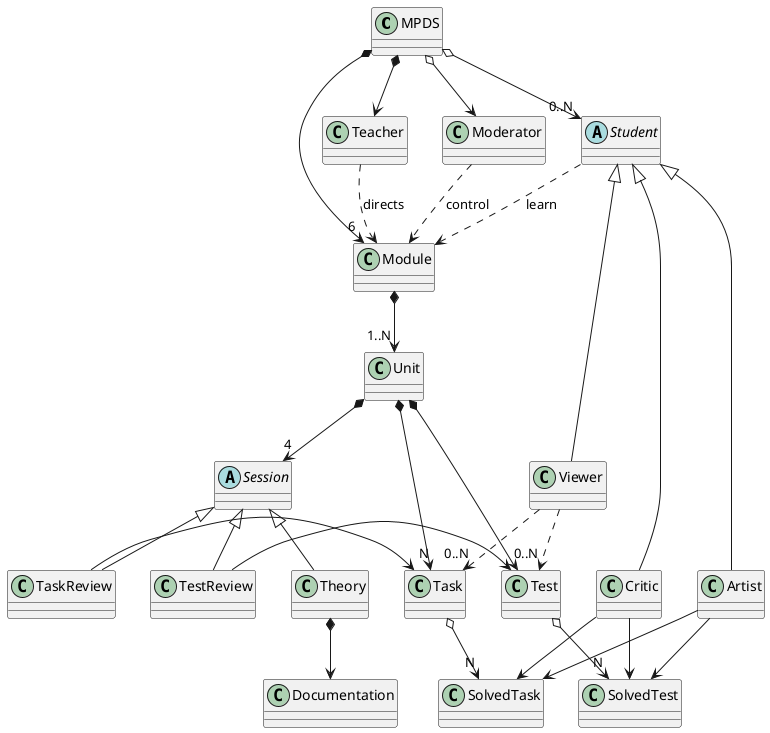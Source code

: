 @startuml

class MPDS
class Teacher
class Moderator
abstract class Student
class Viewer
class Artist
class Critic
class Module
class Unit
abstract class Session
class Theory
class TaskReview
class TestReview
class Documentation
class Task
class Test
class SolvedTask
class SolvedTest


MPDS *-down-> Teacher
MPDS o-down-> Moderator
MPDS o-down-> "0..N" Student
MPDS *-down-> "6" Module
Module *-down-> "1..N" Unit
Unit *-down-> "4" Session
Unit *-down-> "N" Task
Unit *-down-> Test
Session <|-down- Theory
Session <|-down- TaskReview
Session <|-down- TestReview
Theory *-down-> Documentation

Task o-down-> "N" SolvedTask
Test o-down-> "N" SolvedTest
TaskReview -right-> Task
TestReview -right-> Test

Teacher .down.> Module : directs
Moderator .down.> Module: control
Student .down.> Module: learn
Student <|-down- Artist
Student <|-down- Critic
Student <|-down- Viewer

Critic -down-> SolvedTask
Artist -down-> SolvedTask

Critic -down-> SolvedTest
Artist -down-> SolvedTest

Viewer .down.> "0..N" Task
Viewer .down.> "0..N" Test


@enduml